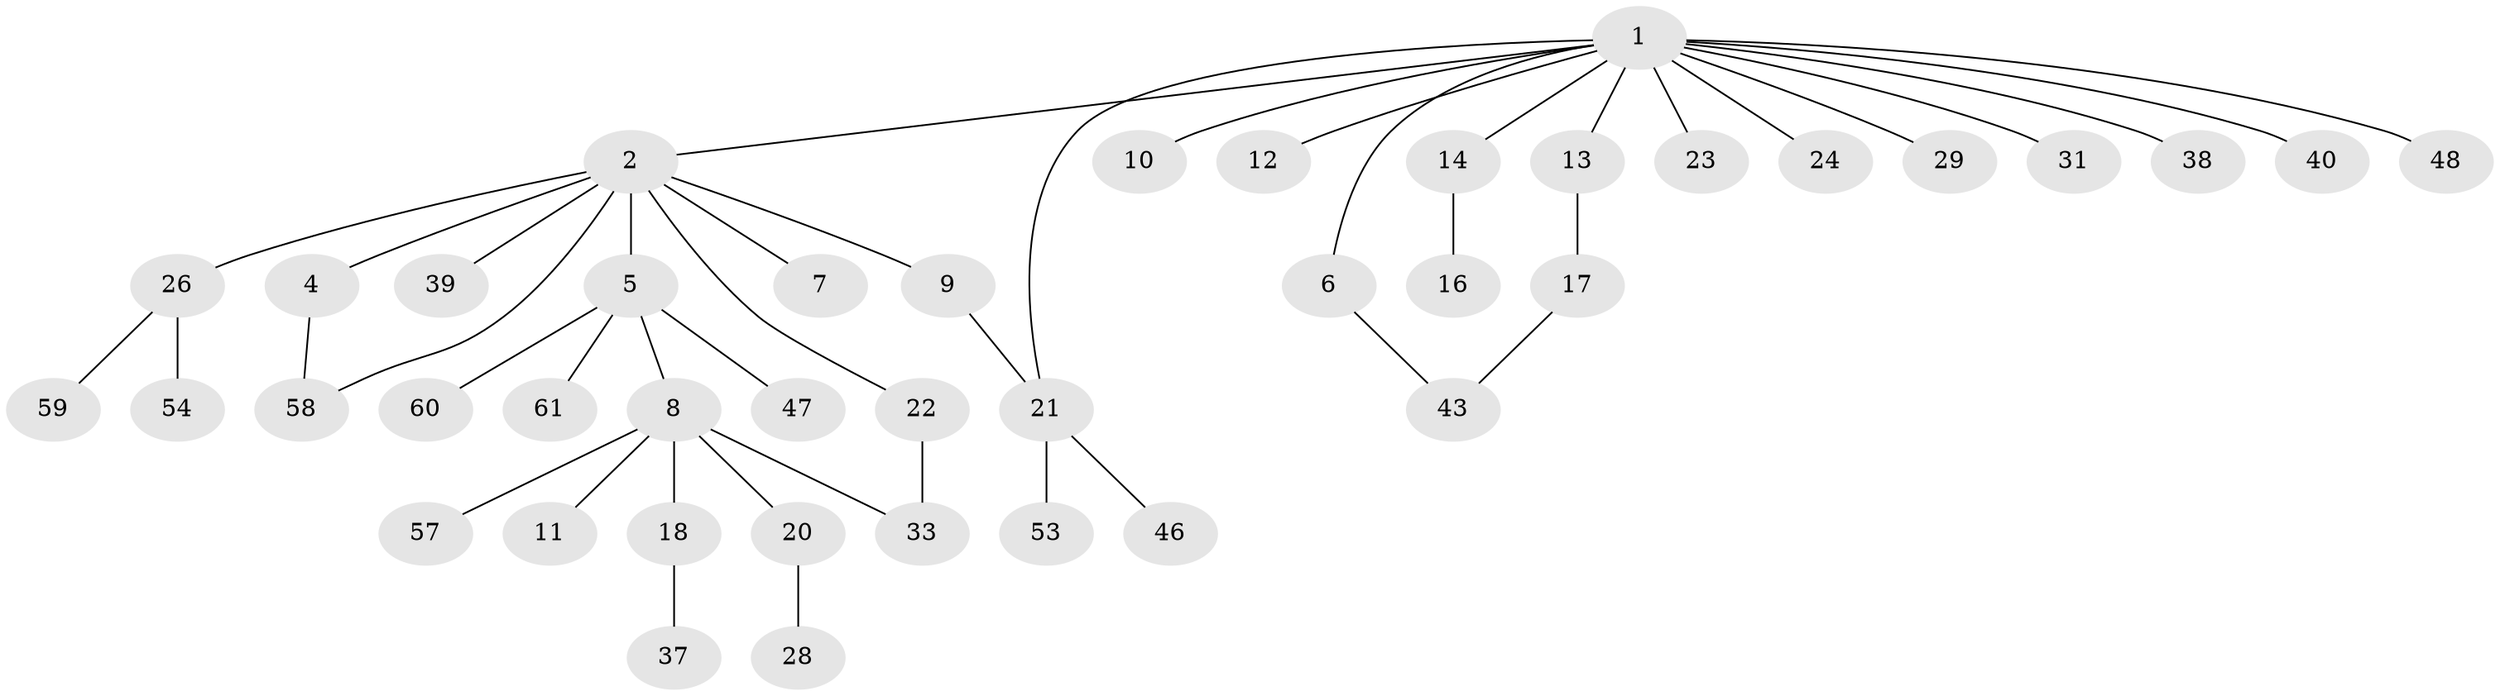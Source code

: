 // original degree distribution, {15: 0.01639344262295082, 7: 0.01639344262295082, 4: 0.03278688524590164, 3: 0.09836065573770492, 6: 0.03278688524590164, 2: 0.2459016393442623, 1: 0.5409836065573771, 5: 0.01639344262295082}
// Generated by graph-tools (version 1.1) at 2025/41/03/06/25 10:41:46]
// undirected, 41 vertices, 44 edges
graph export_dot {
graph [start="1"]
  node [color=gray90,style=filled];
  1 [super="+49"];
  2 [super="+3"];
  4 [super="+32"];
  5 [super="+15"];
  6 [super="+30"];
  7;
  8 [super="+19"];
  9;
  10 [super="+34"];
  11;
  12;
  13 [super="+41"];
  14 [super="+25"];
  16 [super="+42"];
  17 [super="+55"];
  18 [super="+35"];
  20;
  21 [super="+50"];
  22;
  23 [super="+52"];
  24;
  26 [super="+27"];
  28;
  29;
  31;
  33 [super="+36"];
  37 [super="+44"];
  38 [super="+56"];
  39;
  40;
  43 [super="+45"];
  46;
  47;
  48 [super="+51"];
  53;
  54;
  57;
  58;
  59;
  60;
  61;
  1 -- 2;
  1 -- 6;
  1 -- 10;
  1 -- 12;
  1 -- 13;
  1 -- 14;
  1 -- 21;
  1 -- 23;
  1 -- 24;
  1 -- 29;
  1 -- 31;
  1 -- 38;
  1 -- 40;
  1 -- 48;
  2 -- 4;
  2 -- 5;
  2 -- 9;
  2 -- 39;
  2 -- 58;
  2 -- 26;
  2 -- 22;
  2 -- 7;
  4 -- 58;
  5 -- 8;
  5 -- 47;
  5 -- 60;
  5 -- 61;
  6 -- 43;
  8 -- 11;
  8 -- 18;
  8 -- 33;
  8 -- 57;
  8 -- 20;
  9 -- 21;
  13 -- 17;
  14 -- 16;
  17 -- 43;
  18 -- 37;
  20 -- 28;
  21 -- 46;
  21 -- 53;
  22 -- 33;
  26 -- 54;
  26 -- 59;
}
